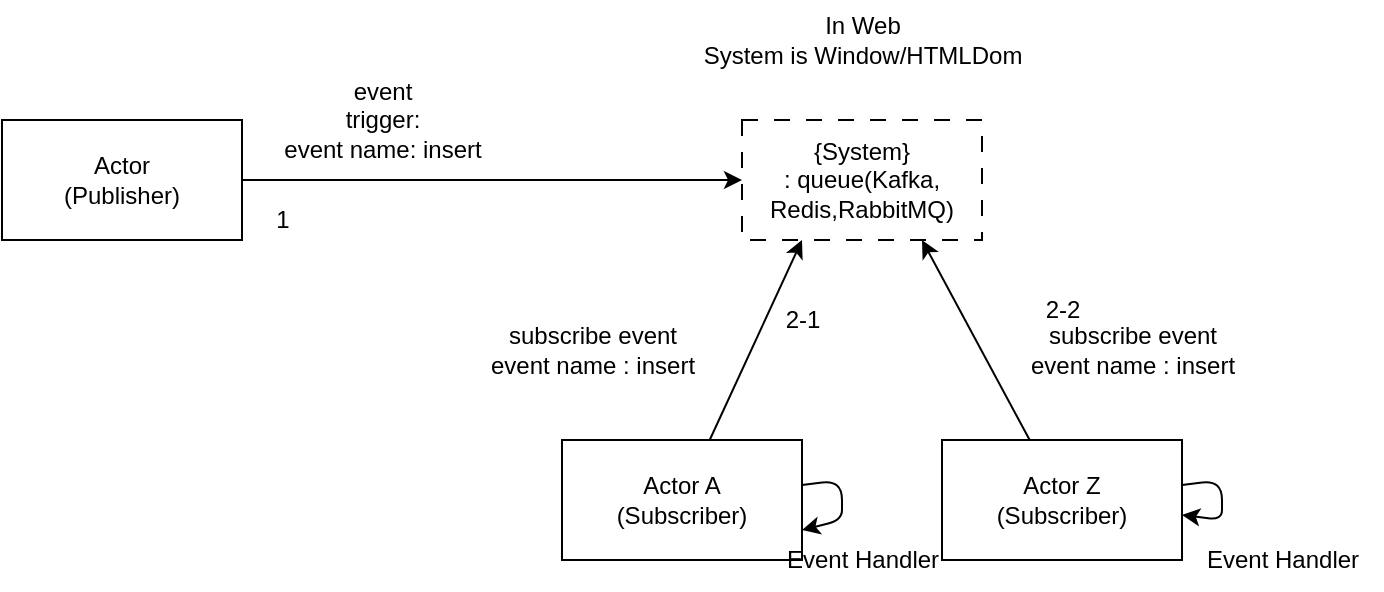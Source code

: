 <mxfile>
    <diagram id="Z97yqz7_6X-EwixEPhx5" name="페이지-1">
        <mxGraphModel dx="779" dy="449" grid="1" gridSize="10" guides="1" tooltips="1" connect="1" arrows="1" fold="1" page="1" pageScale="1" pageWidth="827" pageHeight="1169" math="0" shadow="0">
            <root>
                <mxCell id="0"/>
                <mxCell id="1" parent="0"/>
                <mxCell id="6" style="edgeStyle=none;html=1;exitX=1;exitY=0.5;exitDx=0;exitDy=0;" edge="1" parent="1" source="2" target="3">
                    <mxGeometry relative="1" as="geometry"/>
                </mxCell>
                <mxCell id="2" value="Actor&lt;br&gt;(Publisher)" style="rounded=0;whiteSpace=wrap;html=1;" vertex="1" parent="1">
                    <mxGeometry x="20" y="80" width="120" height="60" as="geometry"/>
                </mxCell>
                <mxCell id="3" value="{System}&lt;br&gt;: queue(Kafka, Redis,RabbitMQ)" style="rounded=0;whiteSpace=wrap;html=1;dashed=1;dashPattern=8 8;" vertex="1" parent="1">
                    <mxGeometry x="390" y="80" width="120" height="60" as="geometry"/>
                </mxCell>
                <mxCell id="8" style="edgeStyle=none;html=1;entryX=0.25;entryY=1;entryDx=0;entryDy=0;" edge="1" parent="1" source="4" target="3">
                    <mxGeometry relative="1" as="geometry"/>
                </mxCell>
                <mxCell id="12" style="edgeStyle=none;html=1;entryX=1;entryY=0.75;entryDx=0;entryDy=0;" edge="1" parent="1" source="4" target="4">
                    <mxGeometry relative="1" as="geometry">
                        <mxPoint x="260" y="310" as="targetPoint"/>
                    </mxGeometry>
                </mxCell>
                <mxCell id="4" value="Actor A&lt;br&gt;(Subscriber)" style="rounded=0;whiteSpace=wrap;html=1;" vertex="1" parent="1">
                    <mxGeometry x="300" y="240" width="120" height="60" as="geometry"/>
                </mxCell>
                <mxCell id="9" style="edgeStyle=none;html=1;entryX=0.75;entryY=1;entryDx=0;entryDy=0;" edge="1" parent="1" source="5" target="3">
                    <mxGeometry relative="1" as="geometry"/>
                </mxCell>
                <mxCell id="5" value="Actor Z&lt;br&gt;(Subscriber)" style="rounded=0;whiteSpace=wrap;html=1;" vertex="1" parent="1">
                    <mxGeometry x="490" y="240" width="120" height="60" as="geometry"/>
                </mxCell>
                <mxCell id="7" value="event&lt;br&gt;trigger:&lt;br&gt;event name: insert" style="text;html=1;align=center;verticalAlign=middle;resizable=0;points=[];autosize=1;strokeColor=none;fillColor=none;" vertex="1" parent="1">
                    <mxGeometry x="150" y="50" width="120" height="60" as="geometry"/>
                </mxCell>
                <mxCell id="10" value="subscribe event&lt;br&gt;event name : insert" style="text;html=1;align=center;verticalAlign=middle;resizable=0;points=[];autosize=1;strokeColor=none;fillColor=none;" vertex="1" parent="1">
                    <mxGeometry x="250" y="175" width="130" height="40" as="geometry"/>
                </mxCell>
                <mxCell id="11" value="subscribe event&lt;br&gt;event name : insert" style="text;html=1;align=center;verticalAlign=middle;resizable=0;points=[];autosize=1;strokeColor=none;fillColor=none;" vertex="1" parent="1">
                    <mxGeometry x="520" y="175" width="130" height="40" as="geometry"/>
                </mxCell>
                <mxCell id="13" value="Event Handler" style="text;html=1;align=center;verticalAlign=middle;resizable=0;points=[];autosize=1;strokeColor=none;fillColor=none;dashed=1;dashPattern=8 8;" vertex="1" parent="1">
                    <mxGeometry x="400" y="285" width="100" height="30" as="geometry"/>
                </mxCell>
                <mxCell id="14" style="edgeStyle=none;html=1;" edge="1" parent="1" source="5" target="5">
                    <mxGeometry relative="1" as="geometry"/>
                </mxCell>
                <mxCell id="15" value="Event Handler" style="text;html=1;align=center;verticalAlign=middle;resizable=0;points=[];autosize=1;strokeColor=none;fillColor=none;dashed=1;dashPattern=8 8;" vertex="1" parent="1">
                    <mxGeometry x="610" y="285" width="100" height="30" as="geometry"/>
                </mxCell>
                <mxCell id="16" value="1" style="text;html=1;align=center;verticalAlign=middle;resizable=0;points=[];autosize=1;strokeColor=none;fillColor=none;" vertex="1" parent="1">
                    <mxGeometry x="145" y="115" width="30" height="30" as="geometry"/>
                </mxCell>
                <mxCell id="17" value="2-1" style="text;html=1;align=center;verticalAlign=middle;resizable=0;points=[];autosize=1;strokeColor=none;fillColor=none;" vertex="1" parent="1">
                    <mxGeometry x="400" y="165" width="40" height="30" as="geometry"/>
                </mxCell>
                <mxCell id="18" value="2-2" style="text;html=1;align=center;verticalAlign=middle;resizable=0;points=[];autosize=1;strokeColor=none;fillColor=none;dashed=1;dashPattern=8 8;" vertex="1" parent="1">
                    <mxGeometry x="530" y="160" width="40" height="30" as="geometry"/>
                </mxCell>
                <mxCell id="19" value="In Web&lt;br&gt;System is Window/HTMLDom" style="text;html=1;align=center;verticalAlign=middle;resizable=0;points=[];autosize=1;strokeColor=none;fillColor=none;" vertex="1" parent="1">
                    <mxGeometry x="360" y="20" width="180" height="40" as="geometry"/>
                </mxCell>
            </root>
        </mxGraphModel>
    </diagram>
</mxfile>